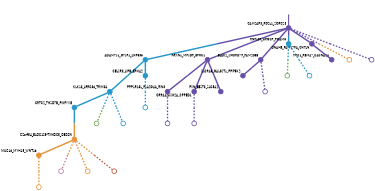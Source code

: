 strict digraph  {
graph[splines=false]; nodesep=0.7; rankdir=TB; ranksep=0.6; forcelabels=true; dpi=600; size=2.5;
0 [color="#674ea7ff", fillcolor="#674ea7ff", fixedsize=true, fontname=Lato, fontsize="12pt", height="0.25", label="", penwidth=3, shape=circle, style=filled, xlabel=CAMSAP3_RGSL1_SORCS3];
1 [color="#2496c8ff", fillcolor="#2496c8ff", fixedsize=true, fontname=Lato, fontsize="12pt", height="0.25", label="", penwidth=3, shape=circle, style=filled, xlabel=ADAMTS1_GTSF1_ZNF536];
2 [color="#674ea7ff", fillcolor="#674ea7ff", fixedsize=true, fontname=Lato, fontsize="12pt", height="0.25", label="", penwidth=3, shape=circle, style=filled, xlabel=NRXN1_MFSD9_EFHC1];
4 [color="#674ea7ff", fillcolor="#674ea7ff", fixedsize=true, fontname=Lato, fontsize="12pt", height="0.25", label="", penwidth=3, shape=circle, style=filled, xlabel=ELAC2_SNORD79_FAM208B];
11 [color="#2496c8ff", fillcolor="#2496c8ff", fixedsize=true, fontname=Lato, fontsize="12pt", height="0.25", label="", penwidth=3, shape=circle, style=filled, xlabel=RNF139_URGCP_PGAM5];
13 [color="#674ea7ff", fillcolor="#674ea7ff", fixedsize=true, fontname=Lato, fontsize="12pt", height="0.25", label="", penwidth=3, shape=circle, style=filled, xlabel=DNAH8_FAM179A_CNTLN];
19 [color="#e69138ff", fillcolor="#e69138ff", fixedsize=true, fontname=Lato, fontsize="12pt", height="0.25", label="", penwidth=3, shape=circle, style=solid, xlabel=""];
26 [color="#674ea7ff", fillcolor="#674ea7ff", fixedsize=true, fontname=Lato, fontsize="12pt", height="0.25", label="", penwidth=3, shape=circle, style=solid, xlabel=""];
5 [color="#2496c8ff", fillcolor="#2496c8ff", fixedsize=true, fontname=Lato, fontsize="12pt", height="0.25", label="", penwidth=3, shape=circle, style=filled, xlabel=KLK13_LRRC36_TRIM34];
10 [color="#2496c8ff", fillcolor="#2496c8ff", fixedsize=true, fontname=Lato, fontsize="12pt", height="0.25", label="", penwidth=3, shape=circle, style=filled, xlabel=CELSR3_LIPG_EPHA2];
3 [color="#674ea7ff", fillcolor="#674ea7ff", fixedsize=true, fontname=Lato, fontsize="12pt", height="0.25", label="", penwidth=3, shape=circle, style=filled, xlabel=PPP1R13L_PLA2G4A_RIN3];
6 [color="#674ea7ff", fillcolor="#674ea7ff", fixedsize=true, fontname=Lato, fontsize="12pt", height="0.25", label="", penwidth=3, shape=circle, style=filled, xlabel=OR9A4_USH2A_CPPED1];
7 [color="#674ea7ff", fillcolor="#674ea7ff", fixedsize=true, fontname=Lato, fontsize="12pt", height="0.25", label="", penwidth=3, shape=circle, style=filled, xlabel=PXN_BEST3_SLC5A2];
27 [color="#674ea7ff", fillcolor="#674ea7ff", fixedsize=true, fontname=Lato, fontsize="12pt", height="0.25", label="", penwidth=3, shape=circle, style=solid, xlabel=""];
12 [color="#674ea7ff", fillcolor="#674ea7ff", fixedsize=true, fontname=Lato, fontsize="12pt", height="0.25", label="", penwidth=3, shape=circle, style=filled, xlabel=SLC9A5_GAL3ST1_PPIP5K2];
28 [color="#674ea7ff", fillcolor="#674ea7ff", fixedsize=true, fontname=Lato, fontsize="12pt", height="0.25", label="", penwidth=3, shape=circle, style=solid, xlabel=""];
9 [color="#2496c8ff", fillcolor="#2496c8ff", fixedsize=true, fontname=Lato, fontsize="12pt", height="0.25", label="", penwidth=3, shape=circle, style=filled, xlabel=CRTC2_THSD7B_PIKFYVE];
16 [color="#6aa84fff", fillcolor="#6aa84fff", fixedsize=true, fontname=Lato, fontsize="12pt", height="0.25", label="", penwidth=3, shape=circle, style=solid, xlabel=""];
23 [color="#2496c8ff", fillcolor="#2496c8ff", fixedsize=true, fontname=Lato, fontsize="12pt", height="0.25", label="", penwidth=3, shape=circle, style=solid, xlabel=""];
29 [color="#674ea7ff", fillcolor="#674ea7ff", fixedsize=true, fontname=Lato, fontsize="12pt", height="0.25", label="", penwidth=3, shape=circle, style=solid, xlabel=""];
8 [color="#e69138ff", fillcolor="#e69138ff", fixedsize=true, fontname=Lato, fontsize="12pt", height="0.25", label="", penwidth=3, shape=circle, style=filled, xlabel="C2orf54_BLOC1S5-TXNDC5_OBSCN"];
15 [color="#e69138ff", fillcolor="#e69138ff", fixedsize=true, fontname=Lato, fontsize="12pt", height="0.25", label="", penwidth=3, shape=circle, style=filled, xlabel=MUC16_MYH15_WNT16];
18 [color="#c27ba0ff", fillcolor="#c27ba0ff", fixedsize=true, fontname=Lato, fontsize="12pt", height="0.25", label="", penwidth=3, shape=circle, style=solid, xlabel=""];
20 [color="#e69138ff", fillcolor="#e69138ff", fixedsize=true, fontname=Lato, fontsize="12pt", height="0.25", label="", penwidth=3, shape=circle, style=solid, xlabel=""];
22 [color="#be5742ff", fillcolor="#be5742ff", fixedsize=true, fontname=Lato, fontsize="12pt", height="0.25", label="", penwidth=3, shape=circle, style=solid, xlabel=""];
24 [color="#2496c8ff", fillcolor="#2496c8ff", fixedsize=true, fontname=Lato, fontsize="12pt", height="0.25", label="", penwidth=3, shape=circle, style=solid, xlabel=""];
17 [color="#6aa84fff", fillcolor="#6aa84fff", fixedsize=true, fontname=Lato, fontsize="12pt", height="0.25", label="", penwidth=3, shape=circle, style=solid, xlabel=""];
25 [color="#2496c8ff", fillcolor="#2496c8ff", fixedsize=true, fontname=Lato, fontsize="12pt", height="0.25", label="", penwidth=3, shape=circle, style=solid, xlabel=""];
14 [color="#674ea7ff", fillcolor="#674ea7ff", fixedsize=true, fontname=Lato, fontsize="12pt", height="0.25", label="", penwidth=3, shape=circle, style=filled, xlabel=TMC1_RBM47_CACNA1A];
21 [color="#e69138ff", fillcolor="#e69138ff", fixedsize=true, fontname=Lato, fontsize="12pt", height="0.25", label="", penwidth=3, shape=circle, style=solid, xlabel=""];
normal [label="", penwidth=3, style=invis, xlabel=CAMSAP3_RGSL1_SORCS3];
0 -> 1  [arrowsize=0, color="#674ea7ff;0.5:#2496c8ff", minlen="2.0", penwidth="5.5", style=solid];
0 -> 2  [arrowsize=0, color="#674ea7ff;0.5:#674ea7ff", minlen="2.0", penwidth="5.5", style=solid];
0 -> 4  [arrowsize=0, color="#674ea7ff;0.5:#674ea7ff", minlen="2.0", penwidth="5.5", style=solid];
0 -> 11  [arrowsize=0, color="#674ea7ff;0.5:#2496c8ff", minlen="1.399999976158142", penwidth="5.5", style=solid];
0 -> 13  [arrowsize=0, color="#674ea7ff;0.5:#674ea7ff", minlen="1.0", penwidth="5.5", style=solid];
0 -> 19  [arrowsize=0, color="#674ea7ff;0.5:#e69138ff", minlen="2.0", penwidth=5, style=dashed];
0 -> 26  [arrowsize=0, color="#674ea7ff;0.5:#674ea7ff", minlen="2.0", penwidth=5, style=dashed];
1 -> 5  [arrowsize=0, color="#2496c8ff;0.5:#2496c8ff", minlen="2.0", penwidth="5.5", style=solid];
1 -> 10  [arrowsize=0, color="#2496c8ff;0.5:#2496c8ff", minlen="1.399999976158142", penwidth="5.5", style=solid];
2 -> 3  [arrowsize=0, color="#674ea7ff;0.5:#674ea7ff", minlen="2.0", penwidth="5.5", style=solid];
2 -> 6  [arrowsize=0, color="#674ea7ff;0.5:#674ea7ff", minlen="2.0", penwidth="5.5", style=solid];
2 -> 7  [arrowsize=0, color="#674ea7ff;0.5:#674ea7ff", minlen="2.0", penwidth="5.5", style=solid];
4 -> 12  [arrowsize=0, color="#674ea7ff;0.5:#674ea7ff", minlen="1.1999999284744263", penwidth="5.5", style=solid];
4 -> 28  [arrowsize=0, color="#674ea7ff;0.5:#674ea7ff", minlen="2.0", penwidth=5, style=dashed];
11 -> 17  [arrowsize=0, color="#2496c8ff;0.5:#6aa84fff", minlen="2.0", penwidth=5, style=dashed];
11 -> 25  [arrowsize=0, color="#2496c8ff;0.5:#2496c8ff", minlen="2.0", penwidth=5, style=dashed];
13 -> 14  [arrowsize=0, color="#674ea7ff;0.5:#674ea7ff", minlen="1.0", penwidth="5.5", style=solid];
5 -> 9  [arrowsize=0, color="#2496c8ff;0.5:#2496c8ff", minlen="1.600000023841858", penwidth="5.5", style=solid];
5 -> 16  [arrowsize=0, color="#2496c8ff;0.5:#6aa84fff", minlen="2.0", penwidth=5, style=dashed];
5 -> 23  [arrowsize=0, color="#2496c8ff;0.5:#2496c8ff", minlen="2.0", penwidth=5, style=dashed];
10 -> 24  [arrowsize=0, color="#2496c8ff;0.5:#2496c8ff", minlen="2.0", penwidth=5, style=dashed];
3 -> 27  [arrowsize=0, color="#674ea7ff;0.5:#674ea7ff", minlen="2.0", penwidth=5, style=dashed];
6 -> 29  [arrowsize=0, color="#674ea7ff;0.5:#674ea7ff", minlen="2.0", penwidth=5, style=dashed];
9 -> 8  [arrowsize=0, color="#2496c8ff;0.5:#e69138ff", minlen="2.0", penwidth="5.5", style=solid];
8 -> 15  [arrowsize=0, color="#e69138ff;0.5:#e69138ff", minlen="1.0", penwidth="5.5", style=solid];
8 -> 18  [arrowsize=0, color="#e69138ff;0.5:#c27ba0ff", minlen="2.0", penwidth=5, style=dashed];
8 -> 20  [arrowsize=0, color="#e69138ff;0.5:#e69138ff", minlen="2.0", penwidth=5, style=dashed];
8 -> 22  [arrowsize=0, color="#e69138ff;0.5:#be5742ff", minlen="2.0", penwidth=5, style=dashed];
15 -> 21  [arrowsize=0, color="#e69138ff;0.5:#e69138ff", minlen="2.0", penwidth=5, style=dashed];
normal -> 0  [arrowsize=0, color="#674ea7ff", label="", penwidth=4, style=solid];
}
